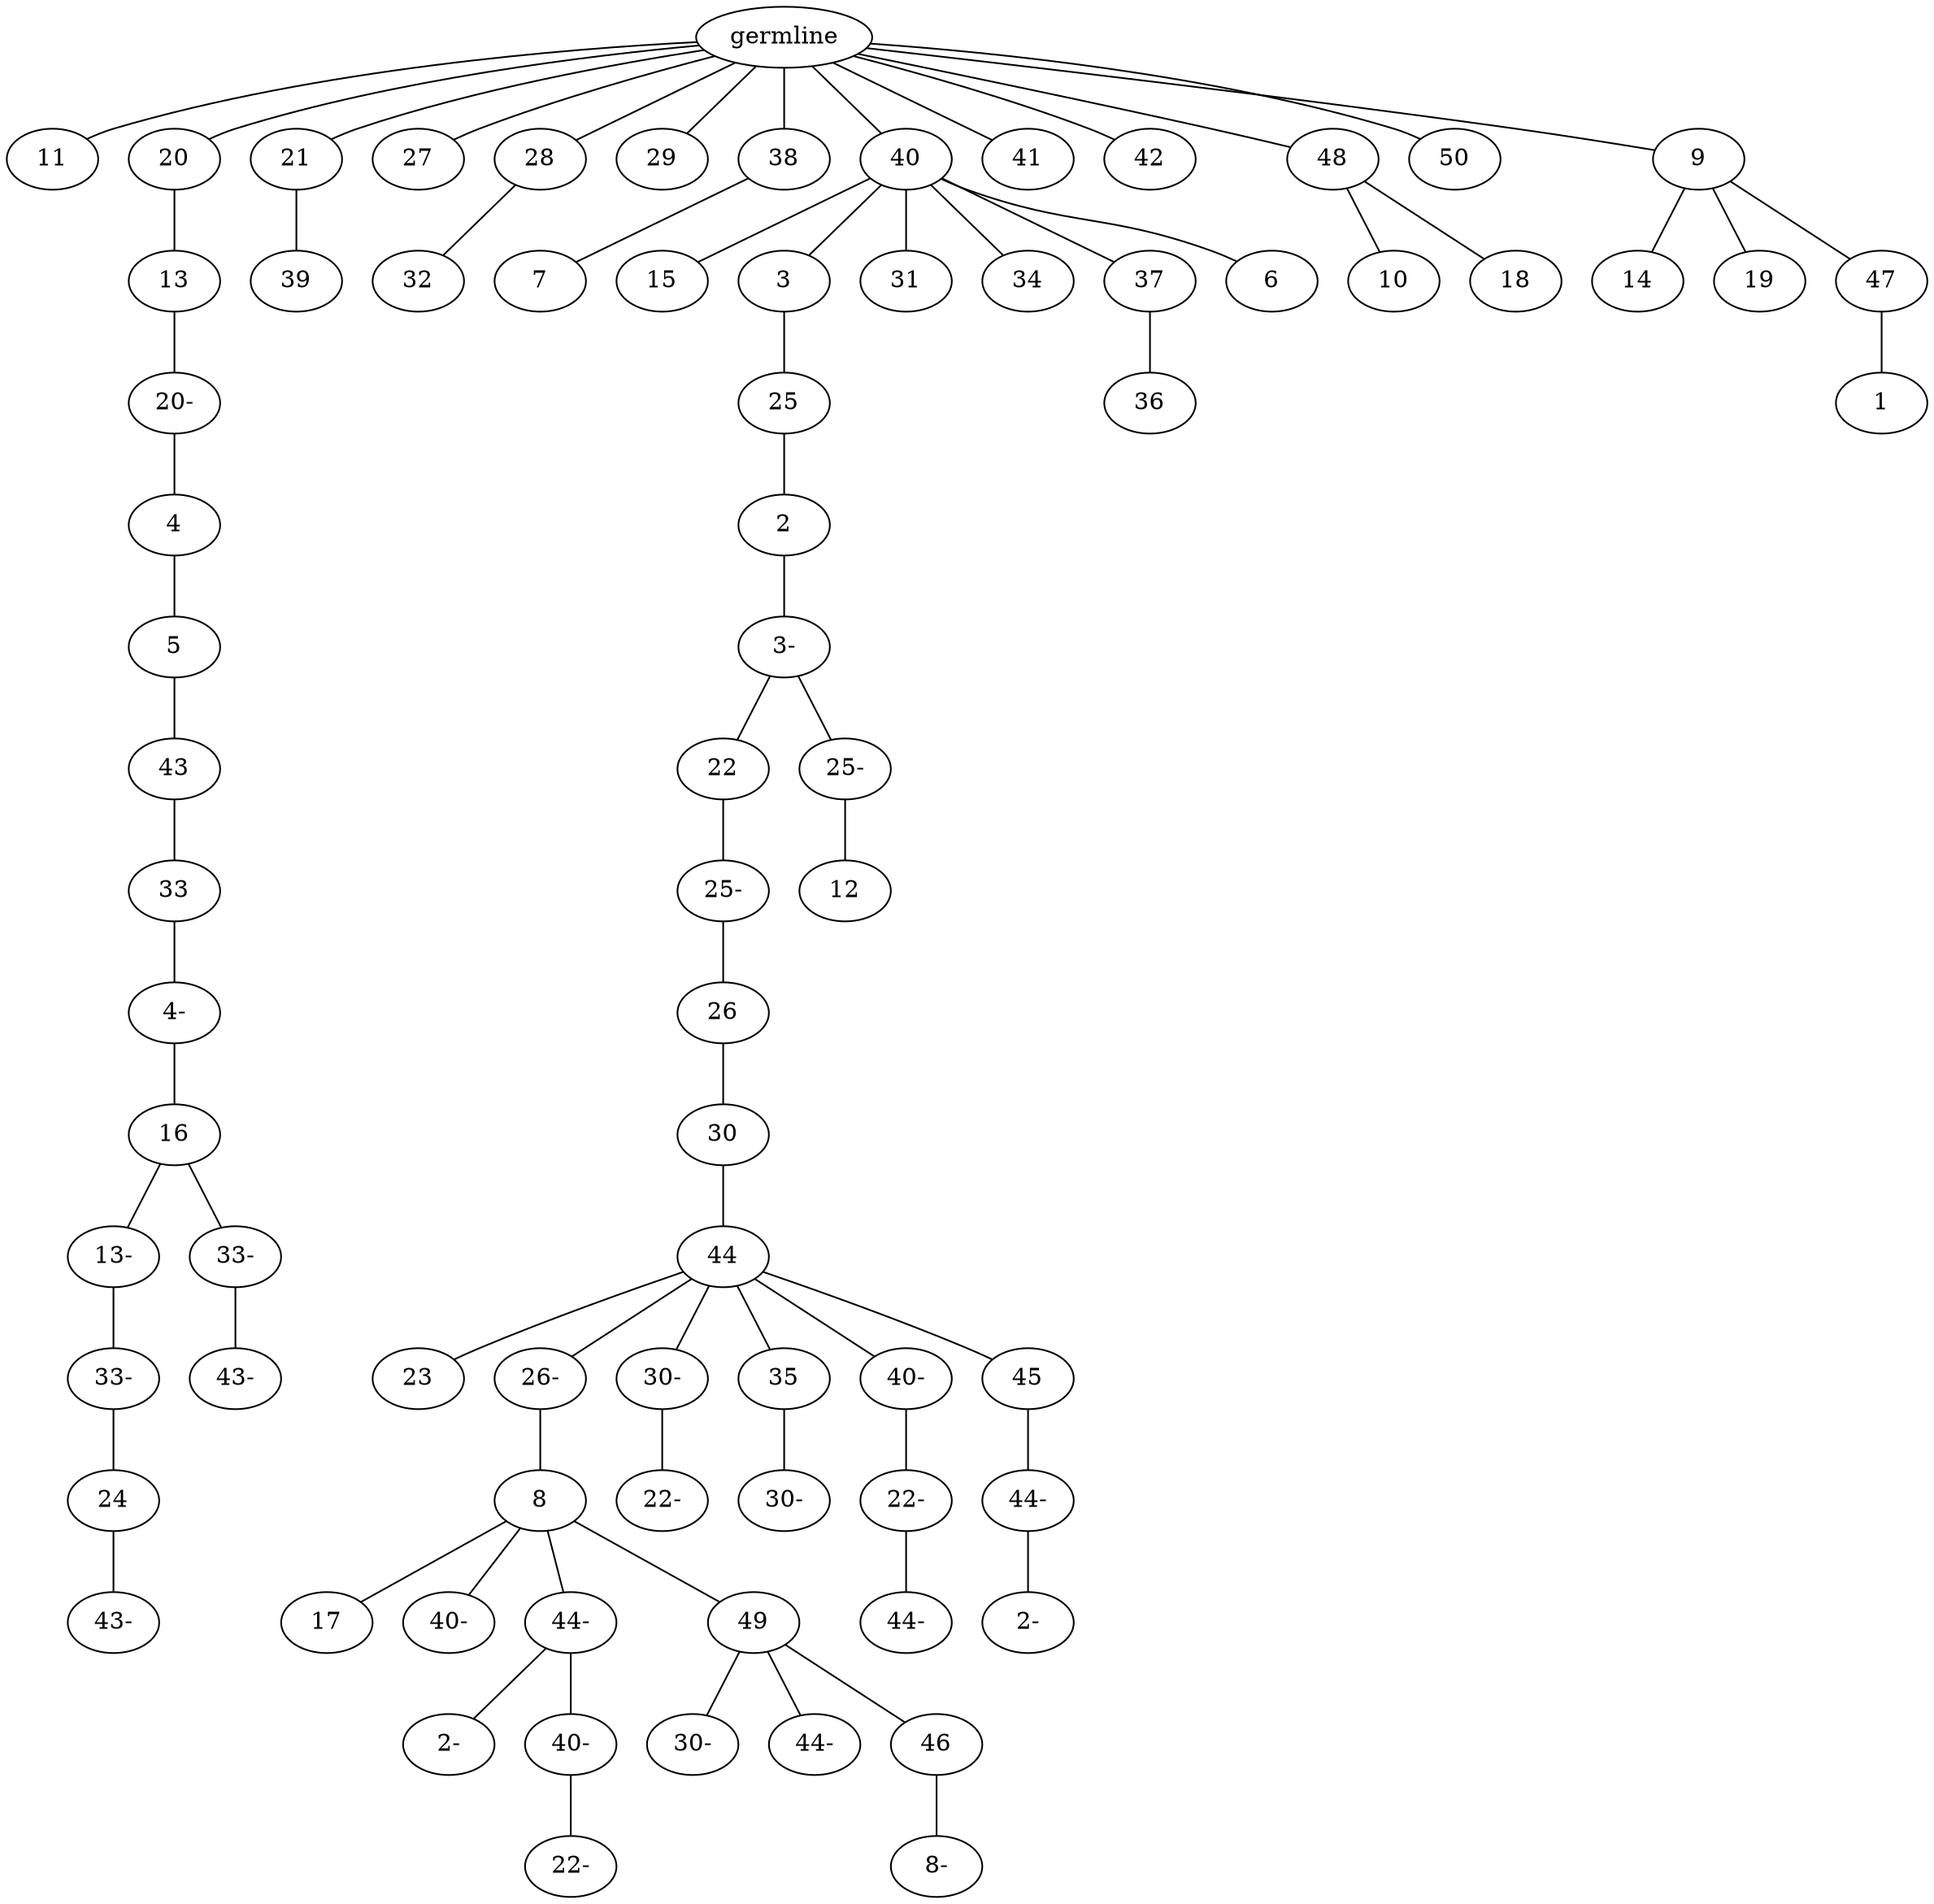 graph tree {
    "139895867277712" [label="germline"];
    "139895866885744" [label="11"];
    "139895866884592" [label="20"];
    "139895866885120" [label="13"];
    "139895866885552" [label="20-"];
    "139895866885840" [label="4"];
    "139895866885360" [label="5"];
    "139895866884400" [label="43"];
    "139895866884976" [label="33"];
    "139895866884448" [label="4-"];
    "139895866884640" [label="16"];
    "139895866887904" [label="13-"];
    "139895866885072" [label="33-"];
    "139895866886992" [label="24"];
    "139895867023856" [label="43-"];
    "139895866887520" [label="33-"];
    "139895866886080" [label="43-"];
    "139895866886416" [label="21"];
    "139895866886800" [label="39"];
    "139895866885216" [label="27"];
    "139895866887040" [label="28"];
    "139895866885936" [label="32"];
    "139895866885984" [label="29"];
    "139895866888000" [label="38"];
    "139895866887568" [label="7"];
    "139895866885408" [label="40"];
    "139895866885504" [label="15"];
    "139895866885696" [label="3"];
    "139895866884784" [label="25"];
    "139895866886272" [label="2"];
    "139895867023472" [label="3-"];
    "139895867027072" [label="22"];
    "139895867026976" [label="25-"];
    "139895867026304" [label="26"];
    "139895867024192" [label="30"];
    "139895867026400" [label="44"];
    "139895867026352" [label="23"];
    "139895867026832" [label="26-"];
    "139895867025536" [label="8"];
    "139895867025104" [label="17"];
    "139895867024528" [label="40-"];
    "139895867024864" [label="44-"];
    "139895867024960" [label="2-"];
    "139895867023568" [label="40-"];
    "139895867504720" [label="22-"];
    "139895867025632" [label="49"];
    "139895867024240" [label="30-"];
    "139895867279296" [label="44-"];
    "139895867024576" [label="46"];
    "139895866696512" [label="8-"];
    "139895867025872" [label="30-"];
    "139895867025248" [label="22-"];
    "139895867025296" [label="35"];
    "139895867023712" [label="30-"];
    "139895867026160" [label="40-"];
    "139895866699056" [label="22-"];
    "139895866698336" [label="44-"];
    "139895867026208" [label="45"];
    "139895866696176" [label="44-"];
    "139895866696320" [label="2-"];
    "139895867023664" [label="25-"];
    "139895867027168" [label="12"];
    "139895866887472" [label="31"];
    "139895866884352" [label="34"];
    "139895866885264" [label="37"];
    "139895867027264" [label="36"];
    "139895866886704" [label="6"];
    "139895866886512" [label="41"];
    "139895866885792" [label="42"];
    "139895866887280" [label="48"];
    "139895867023616" [label="10"];
    "139895867024672" [label="18"];
    "139895866887856" [label="50"];
    "139895867027120" [label="9"];
    "139895867024384" [label="14"];
    "139895867024912" [label="19"];
    "139895867026112" [label="47"];
    "139895866697232" [label="1"];
    "139895867277712" -- "139895866885744";
    "139895867277712" -- "139895866884592";
    "139895867277712" -- "139895866886416";
    "139895867277712" -- "139895866885216";
    "139895867277712" -- "139895866887040";
    "139895867277712" -- "139895866885984";
    "139895867277712" -- "139895866888000";
    "139895867277712" -- "139895866885408";
    "139895867277712" -- "139895866886512";
    "139895867277712" -- "139895866885792";
    "139895867277712" -- "139895866887280";
    "139895867277712" -- "139895866887856";
    "139895867277712" -- "139895867027120";
    "139895866884592" -- "139895866885120";
    "139895866885120" -- "139895866885552";
    "139895866885552" -- "139895866885840";
    "139895866885840" -- "139895866885360";
    "139895866885360" -- "139895866884400";
    "139895866884400" -- "139895866884976";
    "139895866884976" -- "139895866884448";
    "139895866884448" -- "139895866884640";
    "139895866884640" -- "139895866887904";
    "139895866884640" -- "139895866887520";
    "139895866887904" -- "139895866885072";
    "139895866885072" -- "139895866886992";
    "139895866886992" -- "139895867023856";
    "139895866887520" -- "139895866886080";
    "139895866886416" -- "139895866886800";
    "139895866887040" -- "139895866885936";
    "139895866888000" -- "139895866887568";
    "139895866885408" -- "139895866885504";
    "139895866885408" -- "139895866885696";
    "139895866885408" -- "139895866887472";
    "139895866885408" -- "139895866884352";
    "139895866885408" -- "139895866885264";
    "139895866885408" -- "139895866886704";
    "139895866885696" -- "139895866884784";
    "139895866884784" -- "139895866886272";
    "139895866886272" -- "139895867023472";
    "139895867023472" -- "139895867027072";
    "139895867023472" -- "139895867023664";
    "139895867027072" -- "139895867026976";
    "139895867026976" -- "139895867026304";
    "139895867026304" -- "139895867024192";
    "139895867024192" -- "139895867026400";
    "139895867026400" -- "139895867026352";
    "139895867026400" -- "139895867026832";
    "139895867026400" -- "139895867025872";
    "139895867026400" -- "139895867025296";
    "139895867026400" -- "139895867026160";
    "139895867026400" -- "139895867026208";
    "139895867026832" -- "139895867025536";
    "139895867025536" -- "139895867025104";
    "139895867025536" -- "139895867024528";
    "139895867025536" -- "139895867024864";
    "139895867025536" -- "139895867025632";
    "139895867024864" -- "139895867024960";
    "139895867024864" -- "139895867023568";
    "139895867023568" -- "139895867504720";
    "139895867025632" -- "139895867024240";
    "139895867025632" -- "139895867279296";
    "139895867025632" -- "139895867024576";
    "139895867024576" -- "139895866696512";
    "139895867025872" -- "139895867025248";
    "139895867025296" -- "139895867023712";
    "139895867026160" -- "139895866699056";
    "139895866699056" -- "139895866698336";
    "139895867026208" -- "139895866696176";
    "139895866696176" -- "139895866696320";
    "139895867023664" -- "139895867027168";
    "139895866885264" -- "139895867027264";
    "139895866887280" -- "139895867023616";
    "139895866887280" -- "139895867024672";
    "139895867027120" -- "139895867024384";
    "139895867027120" -- "139895867024912";
    "139895867027120" -- "139895867026112";
    "139895867026112" -- "139895866697232";
}
